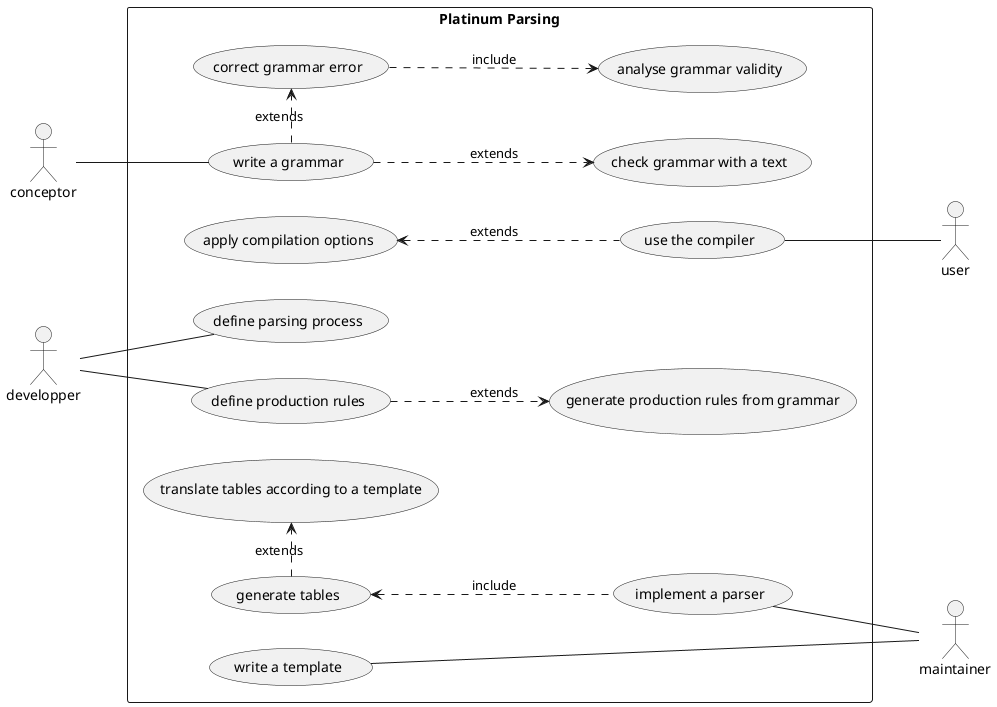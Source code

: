 @startuml

left to right direction
skinparam packageStyle rectangle

:conceptor: as AC
:developper: as AD
:maintainer: as AM
:user: as AU

rectangle "Platinum Parsing" {
  (write a grammar) as U10
  (correct grammar error) as U20
  (analyse grammar validity) as U30
  (check grammar with a text) as U40

  (generate tables) as U50
  (translate tables according to a template) as U60

  (define production rules) as U70
  (generate production rules from grammar) as U80
  (define parsing process) as U85

  (implement a parser) as U90
  (write a template) as U105

  (use the compiler) as U110
  (apply compilation options) as U120

  AC -- U10
  U10 .> U20 : extends
  U20 ..> U30 : include
  U10 ..> U40 : extends

  AD -- U70
  U70 ..> U80 : extends
  AD -- U85

  U50 <.. U90 : include
  U50 .> U60 : extends
  U105 -- AM
  U90 -- AM

  U110 -- AU
  U120 <.. U110 : extends
}

@enduml
